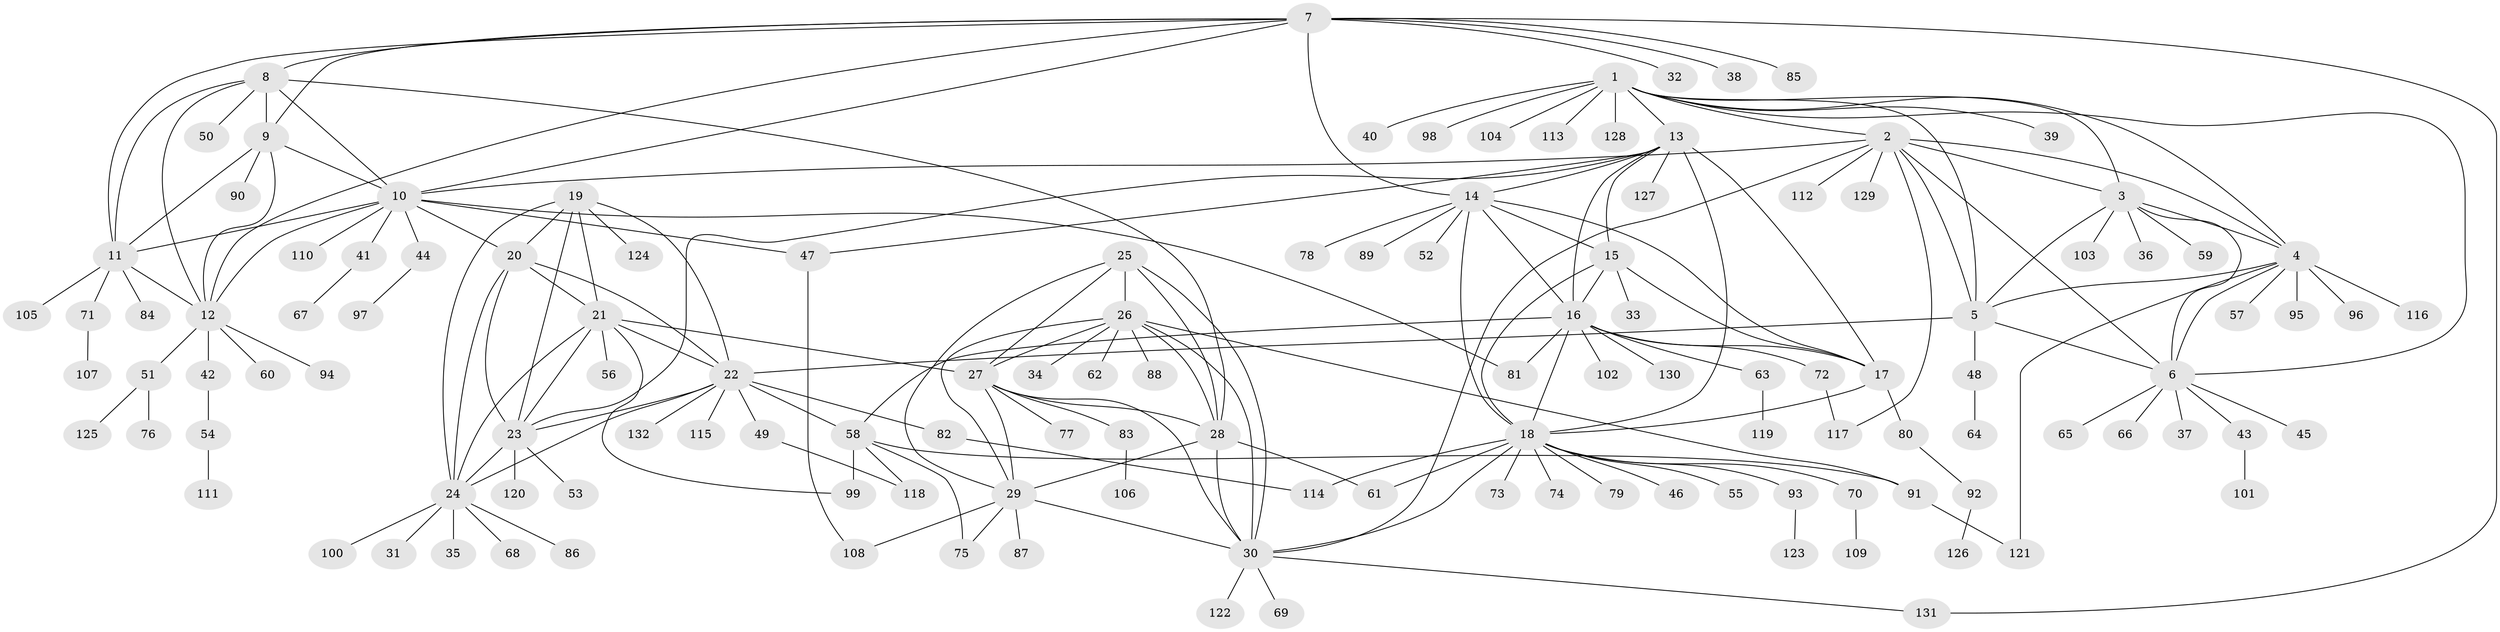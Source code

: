 // coarse degree distribution, {11: 0.0196078431372549, 9: 0.058823529411764705, 7: 0.049019607843137254, 10: 0.0196078431372549, 8: 0.00980392156862745, 5: 0.029411764705882353, 13: 0.00980392156862745, 12: 0.00980392156862745, 1: 0.6176470588235294, 2: 0.14705882352941177, 3: 0.0196078431372549, 6: 0.00980392156862745}
// Generated by graph-tools (version 1.1) at 2025/24/03/03/25 07:24:16]
// undirected, 132 vertices, 200 edges
graph export_dot {
graph [start="1"]
  node [color=gray90,style=filled];
  1;
  2;
  3;
  4;
  5;
  6;
  7;
  8;
  9;
  10;
  11;
  12;
  13;
  14;
  15;
  16;
  17;
  18;
  19;
  20;
  21;
  22;
  23;
  24;
  25;
  26;
  27;
  28;
  29;
  30;
  31;
  32;
  33;
  34;
  35;
  36;
  37;
  38;
  39;
  40;
  41;
  42;
  43;
  44;
  45;
  46;
  47;
  48;
  49;
  50;
  51;
  52;
  53;
  54;
  55;
  56;
  57;
  58;
  59;
  60;
  61;
  62;
  63;
  64;
  65;
  66;
  67;
  68;
  69;
  70;
  71;
  72;
  73;
  74;
  75;
  76;
  77;
  78;
  79;
  80;
  81;
  82;
  83;
  84;
  85;
  86;
  87;
  88;
  89;
  90;
  91;
  92;
  93;
  94;
  95;
  96;
  97;
  98;
  99;
  100;
  101;
  102;
  103;
  104;
  105;
  106;
  107;
  108;
  109;
  110;
  111;
  112;
  113;
  114;
  115;
  116;
  117;
  118;
  119;
  120;
  121;
  122;
  123;
  124;
  125;
  126;
  127;
  128;
  129;
  130;
  131;
  132;
  1 -- 2;
  1 -- 3;
  1 -- 4;
  1 -- 5;
  1 -- 6;
  1 -- 13;
  1 -- 39;
  1 -- 40;
  1 -- 98;
  1 -- 104;
  1 -- 113;
  1 -- 128;
  2 -- 3;
  2 -- 4;
  2 -- 5;
  2 -- 6;
  2 -- 10;
  2 -- 30;
  2 -- 112;
  2 -- 117;
  2 -- 129;
  3 -- 4;
  3 -- 5;
  3 -- 6;
  3 -- 36;
  3 -- 59;
  3 -- 103;
  4 -- 5;
  4 -- 6;
  4 -- 57;
  4 -- 95;
  4 -- 96;
  4 -- 116;
  4 -- 121;
  5 -- 6;
  5 -- 22;
  5 -- 48;
  6 -- 37;
  6 -- 43;
  6 -- 45;
  6 -- 65;
  6 -- 66;
  7 -- 8;
  7 -- 9;
  7 -- 10;
  7 -- 11;
  7 -- 12;
  7 -- 14;
  7 -- 32;
  7 -- 38;
  7 -- 85;
  7 -- 131;
  8 -- 9;
  8 -- 10;
  8 -- 11;
  8 -- 12;
  8 -- 28;
  8 -- 50;
  9 -- 10;
  9 -- 11;
  9 -- 12;
  9 -- 90;
  10 -- 11;
  10 -- 12;
  10 -- 20;
  10 -- 41;
  10 -- 44;
  10 -- 47;
  10 -- 81;
  10 -- 110;
  11 -- 12;
  11 -- 71;
  11 -- 84;
  11 -- 105;
  12 -- 42;
  12 -- 51;
  12 -- 60;
  12 -- 94;
  13 -- 14;
  13 -- 15;
  13 -- 16;
  13 -- 17;
  13 -- 18;
  13 -- 23;
  13 -- 47;
  13 -- 127;
  14 -- 15;
  14 -- 16;
  14 -- 17;
  14 -- 18;
  14 -- 52;
  14 -- 78;
  14 -- 89;
  15 -- 16;
  15 -- 17;
  15 -- 18;
  15 -- 33;
  16 -- 17;
  16 -- 18;
  16 -- 58;
  16 -- 63;
  16 -- 72;
  16 -- 81;
  16 -- 102;
  16 -- 130;
  17 -- 18;
  17 -- 80;
  18 -- 30;
  18 -- 46;
  18 -- 55;
  18 -- 61;
  18 -- 70;
  18 -- 73;
  18 -- 74;
  18 -- 79;
  18 -- 93;
  18 -- 114;
  19 -- 20;
  19 -- 21;
  19 -- 22;
  19 -- 23;
  19 -- 24;
  19 -- 124;
  20 -- 21;
  20 -- 22;
  20 -- 23;
  20 -- 24;
  21 -- 22;
  21 -- 23;
  21 -- 24;
  21 -- 27;
  21 -- 56;
  21 -- 99;
  22 -- 23;
  22 -- 24;
  22 -- 49;
  22 -- 58;
  22 -- 82;
  22 -- 115;
  22 -- 132;
  23 -- 24;
  23 -- 53;
  23 -- 120;
  24 -- 31;
  24 -- 35;
  24 -- 68;
  24 -- 86;
  24 -- 100;
  25 -- 26;
  25 -- 27;
  25 -- 28;
  25 -- 29;
  25 -- 30;
  26 -- 27;
  26 -- 28;
  26 -- 29;
  26 -- 30;
  26 -- 34;
  26 -- 62;
  26 -- 88;
  26 -- 91;
  27 -- 28;
  27 -- 29;
  27 -- 30;
  27 -- 77;
  27 -- 83;
  28 -- 29;
  28 -- 30;
  28 -- 61;
  29 -- 30;
  29 -- 75;
  29 -- 87;
  29 -- 108;
  30 -- 69;
  30 -- 122;
  30 -- 131;
  41 -- 67;
  42 -- 54;
  43 -- 101;
  44 -- 97;
  47 -- 108;
  48 -- 64;
  49 -- 118;
  51 -- 76;
  51 -- 125;
  54 -- 111;
  58 -- 75;
  58 -- 91;
  58 -- 99;
  58 -- 118;
  63 -- 119;
  70 -- 109;
  71 -- 107;
  72 -- 117;
  80 -- 92;
  82 -- 114;
  83 -- 106;
  91 -- 121;
  92 -- 126;
  93 -- 123;
}
